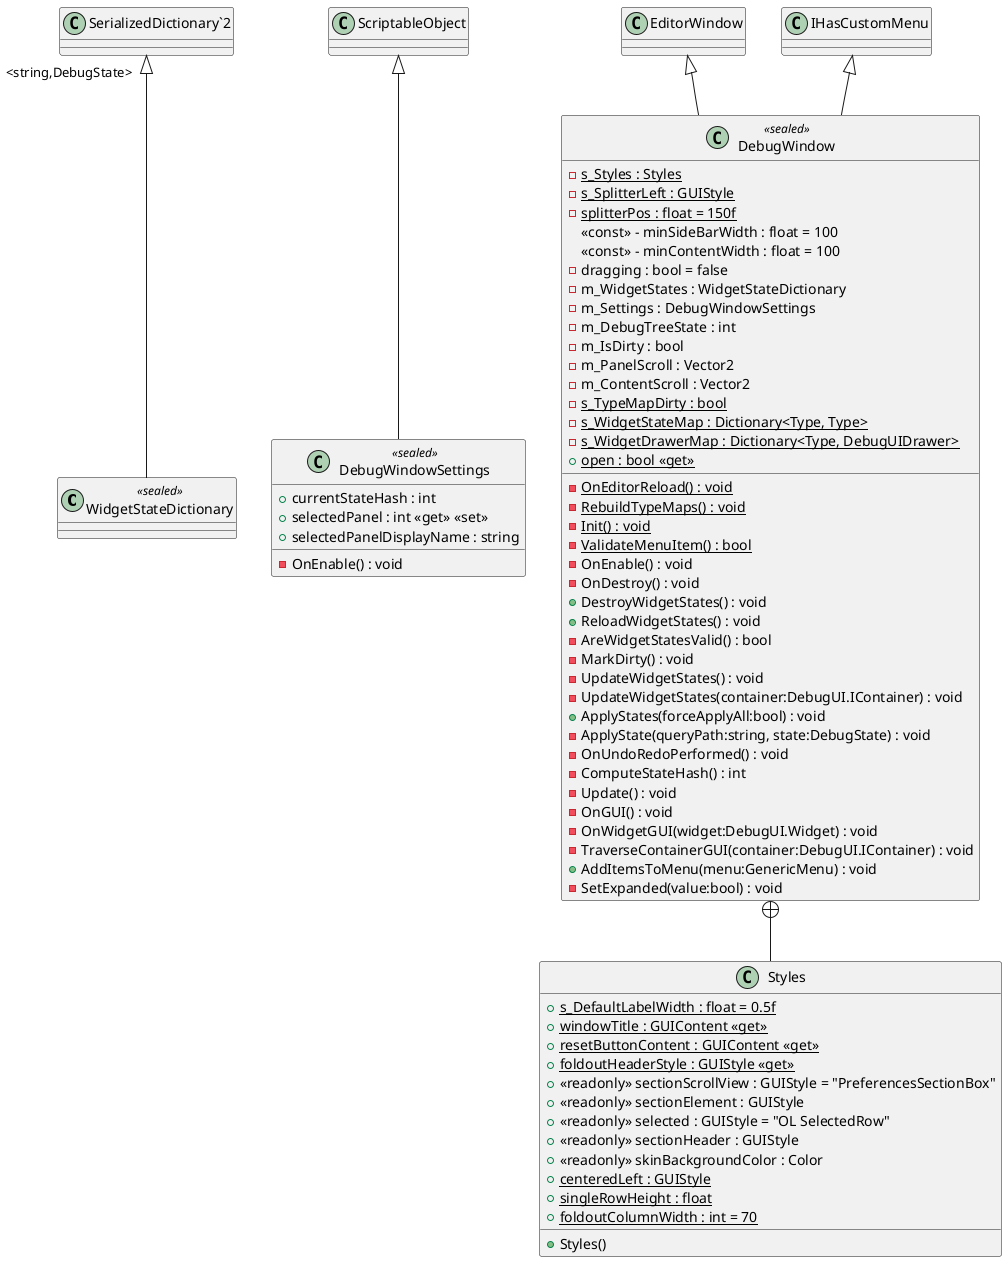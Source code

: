 @startuml
class WidgetStateDictionary <<sealed>> {
}
class DebugWindowSettings <<sealed>> {
    + currentStateHash : int
    + selectedPanel : int <<get>> <<set>>
    + selectedPanelDisplayName : string
    - OnEnable() : void
}
class DebugWindow <<sealed>> {
    {static} - s_Styles : Styles
    {static} - s_SplitterLeft : GUIStyle
    {static} - splitterPos : float = 150f
    <<const>> - minSideBarWidth : float = 100
    <<const>> - minContentWidth : float = 100
    - dragging : bool = false
    - m_WidgetStates : WidgetStateDictionary
    - m_Settings : DebugWindowSettings
    - m_DebugTreeState : int
    - m_IsDirty : bool
    - m_PanelScroll : Vector2
    - m_ContentScroll : Vector2
    {static} - s_TypeMapDirty : bool
    {static} - s_WidgetStateMap : Dictionary<Type, Type>
    {static} - s_WidgetDrawerMap : Dictionary<Type, DebugUIDrawer>
    + {static} open : bool <<get>>
    {static} - OnEditorReload() : void
    {static} - RebuildTypeMaps() : void
    {static} - Init() : void
    {static} - ValidateMenuItem() : bool
    - OnEnable() : void
    - OnDestroy() : void
    + DestroyWidgetStates() : void
    + ReloadWidgetStates() : void
    - AreWidgetStatesValid() : bool
    - MarkDirty() : void
    - UpdateWidgetStates() : void
    - UpdateWidgetStates(container:DebugUI.IContainer) : void
    + ApplyStates(forceApplyAll:bool) : void
    - ApplyState(queryPath:string, state:DebugState) : void
    - OnUndoRedoPerformed() : void
    - ComputeStateHash() : int
    - Update() : void
    - OnGUI() : void
    - OnWidgetGUI(widget:DebugUI.Widget) : void
    - TraverseContainerGUI(container:DebugUI.IContainer) : void
    + AddItemsToMenu(menu:GenericMenu) : void
    - SetExpanded(value:bool) : void
}
class Styles {
    + {static} s_DefaultLabelWidth : float = 0.5f
    + {static} windowTitle : GUIContent <<get>>
    + {static} resetButtonContent : GUIContent <<get>>
    + {static} foldoutHeaderStyle : GUIStyle <<get>>
    + <<readonly>> sectionScrollView : GUIStyle = "PreferencesSectionBox"
    + <<readonly>> sectionElement : GUIStyle
    + <<readonly>> selected : GUIStyle = "OL SelectedRow"
    + <<readonly>> sectionHeader : GUIStyle
    + <<readonly>> skinBackgroundColor : Color
    + {static} centeredLeft : GUIStyle
    + {static} singleRowHeight : float
    + {static} foldoutColumnWidth : int = 70
    + Styles()
}
"SerializedDictionary`2" "<string,DebugState>" <|-- WidgetStateDictionary
ScriptableObject <|-- DebugWindowSettings
EditorWindow <|-- DebugWindow
IHasCustomMenu <|-- DebugWindow
DebugWindow +-- Styles
@enduml
